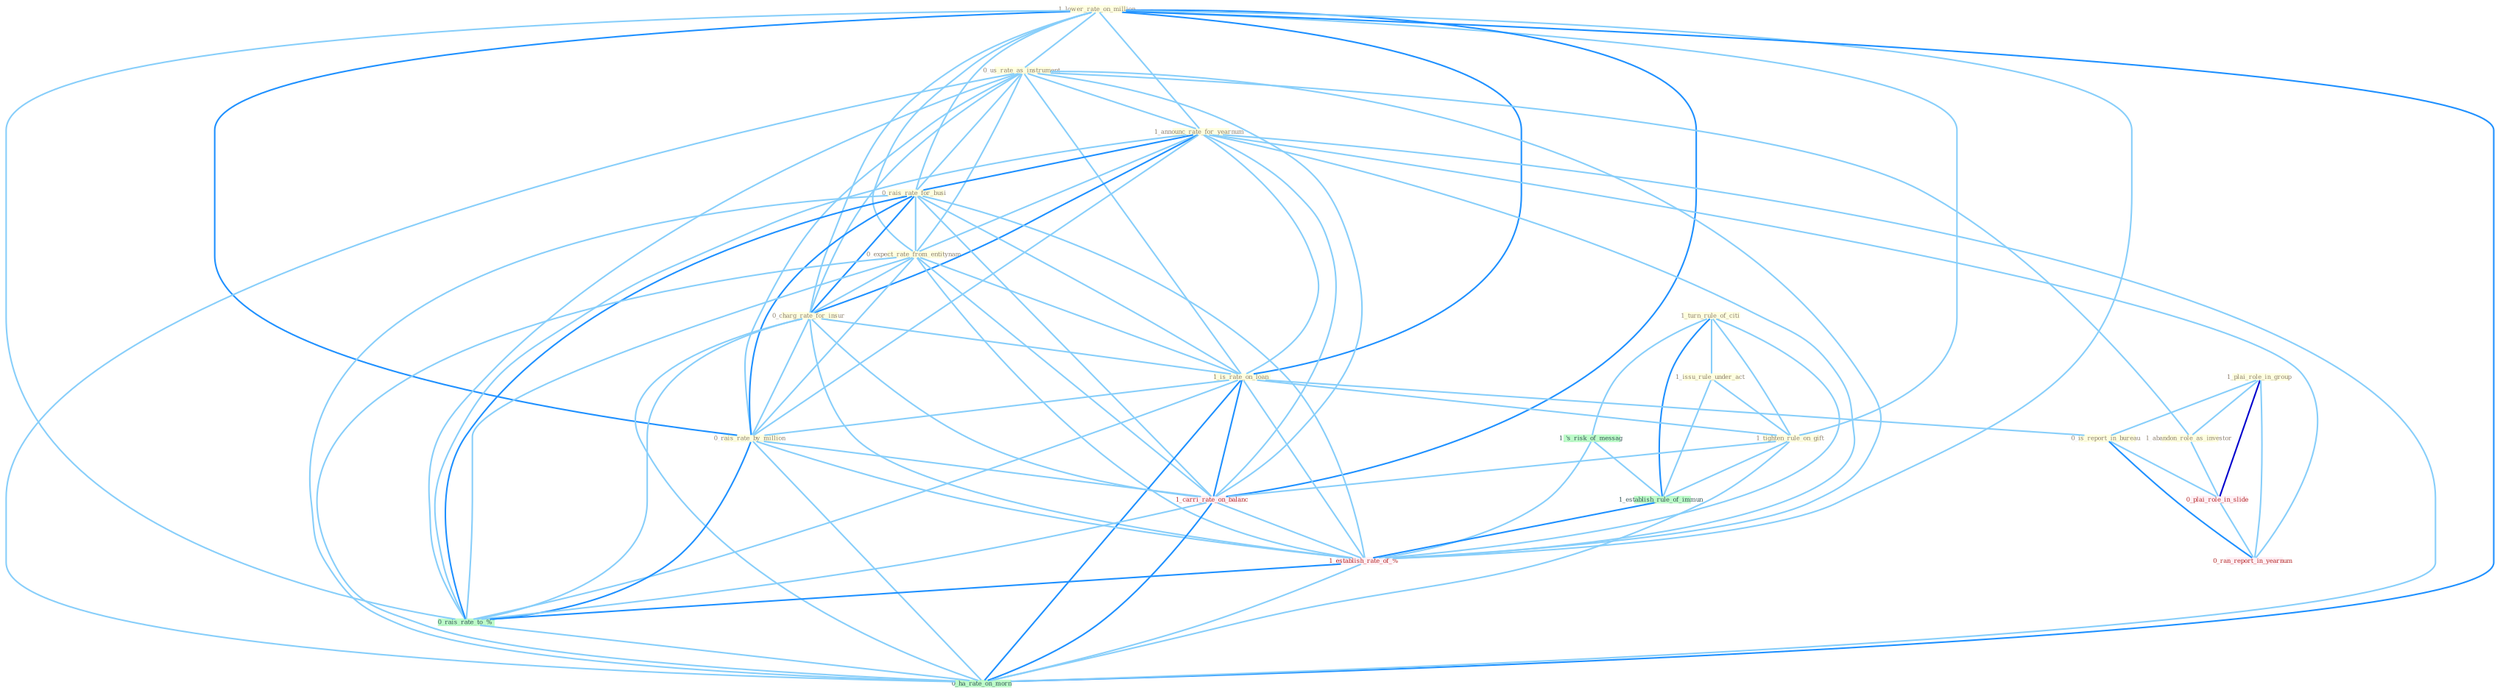 Graph G{ 
    node
    [shape=polygon,style=filled,width=.5,height=.06,color="#BDFCC9",fixedsize=true,fontsize=4,
    fontcolor="#2f4f4f"];
    {node
    [color="#ffffe0", fontcolor="#8b7d6b"] "1_lower_rate_on_million " "1_plai_role_in_group " "1_turn_rule_of_citi " "0_us_rate_as_instrument " "1_announc_rate_for_yearnum " "0_rais_rate_for_busi " "0_expect_rate_from_entitynam " "1_issu_rule_under_act " "0_charg_rate_for_insur " "1_abandon_role_as_investor " "1_is_rate_on_loan " "0_rais_rate_by_million " "1_tighten_rule_on_gift " "0_is_report_in_bureau "}
{node [color="#fff0f5", fontcolor="#b22222"] "0_plai_role_in_slide " "1_carri_rate_on_balanc " "0_ran_report_in_yearnum " "1_establish_rate_of_% "}
edge [color="#B0E2FF"];

	"1_lower_rate_on_million " -- "0_us_rate_as_instrument " [w="1", color="#87cefa" ];
	"1_lower_rate_on_million " -- "1_announc_rate_for_yearnum " [w="1", color="#87cefa" ];
	"1_lower_rate_on_million " -- "0_rais_rate_for_busi " [w="1", color="#87cefa" ];
	"1_lower_rate_on_million " -- "0_expect_rate_from_entitynam " [w="1", color="#87cefa" ];
	"1_lower_rate_on_million " -- "0_charg_rate_for_insur " [w="1", color="#87cefa" ];
	"1_lower_rate_on_million " -- "1_is_rate_on_loan " [w="2", color="#1e90ff" , len=0.8];
	"1_lower_rate_on_million " -- "0_rais_rate_by_million " [w="2", color="#1e90ff" , len=0.8];
	"1_lower_rate_on_million " -- "1_tighten_rule_on_gift " [w="1", color="#87cefa" ];
	"1_lower_rate_on_million " -- "1_carri_rate_on_balanc " [w="2", color="#1e90ff" , len=0.8];
	"1_lower_rate_on_million " -- "1_establish_rate_of_% " [w="1", color="#87cefa" ];
	"1_lower_rate_on_million " -- "0_rais_rate_to_% " [w="1", color="#87cefa" ];
	"1_lower_rate_on_million " -- "0_ha_rate_on_morn " [w="2", color="#1e90ff" , len=0.8];
	"1_plai_role_in_group " -- "1_abandon_role_as_investor " [w="1", color="#87cefa" ];
	"1_plai_role_in_group " -- "0_is_report_in_bureau " [w="1", color="#87cefa" ];
	"1_plai_role_in_group " -- "0_plai_role_in_slide " [w="3", color="#0000cd" , len=0.6];
	"1_plai_role_in_group " -- "0_ran_report_in_yearnum " [w="1", color="#87cefa" ];
	"1_turn_rule_of_citi " -- "1_issu_rule_under_act " [w="1", color="#87cefa" ];
	"1_turn_rule_of_citi " -- "1_tighten_rule_on_gift " [w="1", color="#87cefa" ];
	"1_turn_rule_of_citi " -- "1_'s_risk_of_messag " [w="1", color="#87cefa" ];
	"1_turn_rule_of_citi " -- "1_establish_rule_of_immun " [w="2", color="#1e90ff" , len=0.8];
	"1_turn_rule_of_citi " -- "1_establish_rate_of_% " [w="1", color="#87cefa" ];
	"0_us_rate_as_instrument " -- "1_announc_rate_for_yearnum " [w="1", color="#87cefa" ];
	"0_us_rate_as_instrument " -- "0_rais_rate_for_busi " [w="1", color="#87cefa" ];
	"0_us_rate_as_instrument " -- "0_expect_rate_from_entitynam " [w="1", color="#87cefa" ];
	"0_us_rate_as_instrument " -- "0_charg_rate_for_insur " [w="1", color="#87cefa" ];
	"0_us_rate_as_instrument " -- "1_abandon_role_as_investor " [w="1", color="#87cefa" ];
	"0_us_rate_as_instrument " -- "1_is_rate_on_loan " [w="1", color="#87cefa" ];
	"0_us_rate_as_instrument " -- "0_rais_rate_by_million " [w="1", color="#87cefa" ];
	"0_us_rate_as_instrument " -- "1_carri_rate_on_balanc " [w="1", color="#87cefa" ];
	"0_us_rate_as_instrument " -- "1_establish_rate_of_% " [w="1", color="#87cefa" ];
	"0_us_rate_as_instrument " -- "0_rais_rate_to_% " [w="1", color="#87cefa" ];
	"0_us_rate_as_instrument " -- "0_ha_rate_on_morn " [w="1", color="#87cefa" ];
	"1_announc_rate_for_yearnum " -- "0_rais_rate_for_busi " [w="2", color="#1e90ff" , len=0.8];
	"1_announc_rate_for_yearnum " -- "0_expect_rate_from_entitynam " [w="1", color="#87cefa" ];
	"1_announc_rate_for_yearnum " -- "0_charg_rate_for_insur " [w="2", color="#1e90ff" , len=0.8];
	"1_announc_rate_for_yearnum " -- "1_is_rate_on_loan " [w="1", color="#87cefa" ];
	"1_announc_rate_for_yearnum " -- "0_rais_rate_by_million " [w="1", color="#87cefa" ];
	"1_announc_rate_for_yearnum " -- "1_carri_rate_on_balanc " [w="1", color="#87cefa" ];
	"1_announc_rate_for_yearnum " -- "0_ran_report_in_yearnum " [w="1", color="#87cefa" ];
	"1_announc_rate_for_yearnum " -- "1_establish_rate_of_% " [w="1", color="#87cefa" ];
	"1_announc_rate_for_yearnum " -- "0_rais_rate_to_% " [w="1", color="#87cefa" ];
	"1_announc_rate_for_yearnum " -- "0_ha_rate_on_morn " [w="1", color="#87cefa" ];
	"0_rais_rate_for_busi " -- "0_expect_rate_from_entitynam " [w="1", color="#87cefa" ];
	"0_rais_rate_for_busi " -- "0_charg_rate_for_insur " [w="2", color="#1e90ff" , len=0.8];
	"0_rais_rate_for_busi " -- "1_is_rate_on_loan " [w="1", color="#87cefa" ];
	"0_rais_rate_for_busi " -- "0_rais_rate_by_million " [w="2", color="#1e90ff" , len=0.8];
	"0_rais_rate_for_busi " -- "1_carri_rate_on_balanc " [w="1", color="#87cefa" ];
	"0_rais_rate_for_busi " -- "1_establish_rate_of_% " [w="1", color="#87cefa" ];
	"0_rais_rate_for_busi " -- "0_rais_rate_to_% " [w="2", color="#1e90ff" , len=0.8];
	"0_rais_rate_for_busi " -- "0_ha_rate_on_morn " [w="1", color="#87cefa" ];
	"0_expect_rate_from_entitynam " -- "0_charg_rate_for_insur " [w="1", color="#87cefa" ];
	"0_expect_rate_from_entitynam " -- "1_is_rate_on_loan " [w="1", color="#87cefa" ];
	"0_expect_rate_from_entitynam " -- "0_rais_rate_by_million " [w="1", color="#87cefa" ];
	"0_expect_rate_from_entitynam " -- "1_carri_rate_on_balanc " [w="1", color="#87cefa" ];
	"0_expect_rate_from_entitynam " -- "1_establish_rate_of_% " [w="1", color="#87cefa" ];
	"0_expect_rate_from_entitynam " -- "0_rais_rate_to_% " [w="1", color="#87cefa" ];
	"0_expect_rate_from_entitynam " -- "0_ha_rate_on_morn " [w="1", color="#87cefa" ];
	"1_issu_rule_under_act " -- "1_tighten_rule_on_gift " [w="1", color="#87cefa" ];
	"1_issu_rule_under_act " -- "1_establish_rule_of_immun " [w="1", color="#87cefa" ];
	"0_charg_rate_for_insur " -- "1_is_rate_on_loan " [w="1", color="#87cefa" ];
	"0_charg_rate_for_insur " -- "0_rais_rate_by_million " [w="1", color="#87cefa" ];
	"0_charg_rate_for_insur " -- "1_carri_rate_on_balanc " [w="1", color="#87cefa" ];
	"0_charg_rate_for_insur " -- "1_establish_rate_of_% " [w="1", color="#87cefa" ];
	"0_charg_rate_for_insur " -- "0_rais_rate_to_% " [w="1", color="#87cefa" ];
	"0_charg_rate_for_insur " -- "0_ha_rate_on_morn " [w="1", color="#87cefa" ];
	"1_abandon_role_as_investor " -- "0_plai_role_in_slide " [w="1", color="#87cefa" ];
	"1_is_rate_on_loan " -- "0_rais_rate_by_million " [w="1", color="#87cefa" ];
	"1_is_rate_on_loan " -- "1_tighten_rule_on_gift " [w="1", color="#87cefa" ];
	"1_is_rate_on_loan " -- "0_is_report_in_bureau " [w="1", color="#87cefa" ];
	"1_is_rate_on_loan " -- "1_carri_rate_on_balanc " [w="2", color="#1e90ff" , len=0.8];
	"1_is_rate_on_loan " -- "1_establish_rate_of_% " [w="1", color="#87cefa" ];
	"1_is_rate_on_loan " -- "0_rais_rate_to_% " [w="1", color="#87cefa" ];
	"1_is_rate_on_loan " -- "0_ha_rate_on_morn " [w="2", color="#1e90ff" , len=0.8];
	"0_rais_rate_by_million " -- "1_carri_rate_on_balanc " [w="1", color="#87cefa" ];
	"0_rais_rate_by_million " -- "1_establish_rate_of_% " [w="1", color="#87cefa" ];
	"0_rais_rate_by_million " -- "0_rais_rate_to_% " [w="2", color="#1e90ff" , len=0.8];
	"0_rais_rate_by_million " -- "0_ha_rate_on_morn " [w="1", color="#87cefa" ];
	"1_tighten_rule_on_gift " -- "1_carri_rate_on_balanc " [w="1", color="#87cefa" ];
	"1_tighten_rule_on_gift " -- "1_establish_rule_of_immun " [w="1", color="#87cefa" ];
	"1_tighten_rule_on_gift " -- "0_ha_rate_on_morn " [w="1", color="#87cefa" ];
	"0_is_report_in_bureau " -- "0_plai_role_in_slide " [w="1", color="#87cefa" ];
	"0_is_report_in_bureau " -- "0_ran_report_in_yearnum " [w="2", color="#1e90ff" , len=0.8];
	"0_plai_role_in_slide " -- "0_ran_report_in_yearnum " [w="1", color="#87cefa" ];
	"1_carri_rate_on_balanc " -- "1_establish_rate_of_% " [w="1", color="#87cefa" ];
	"1_carri_rate_on_balanc " -- "0_rais_rate_to_% " [w="1", color="#87cefa" ];
	"1_carri_rate_on_balanc " -- "0_ha_rate_on_morn " [w="2", color="#1e90ff" , len=0.8];
	"1_'s_risk_of_messag " -- "1_establish_rule_of_immun " [w="1", color="#87cefa" ];
	"1_'s_risk_of_messag " -- "1_establish_rate_of_% " [w="1", color="#87cefa" ];
	"1_establish_rule_of_immun " -- "1_establish_rate_of_% " [w="2", color="#1e90ff" , len=0.8];
	"1_establish_rate_of_% " -- "0_rais_rate_to_% " [w="2", color="#1e90ff" , len=0.8];
	"1_establish_rate_of_% " -- "0_ha_rate_on_morn " [w="1", color="#87cefa" ];
	"0_rais_rate_to_% " -- "0_ha_rate_on_morn " [w="1", color="#87cefa" ];
}
